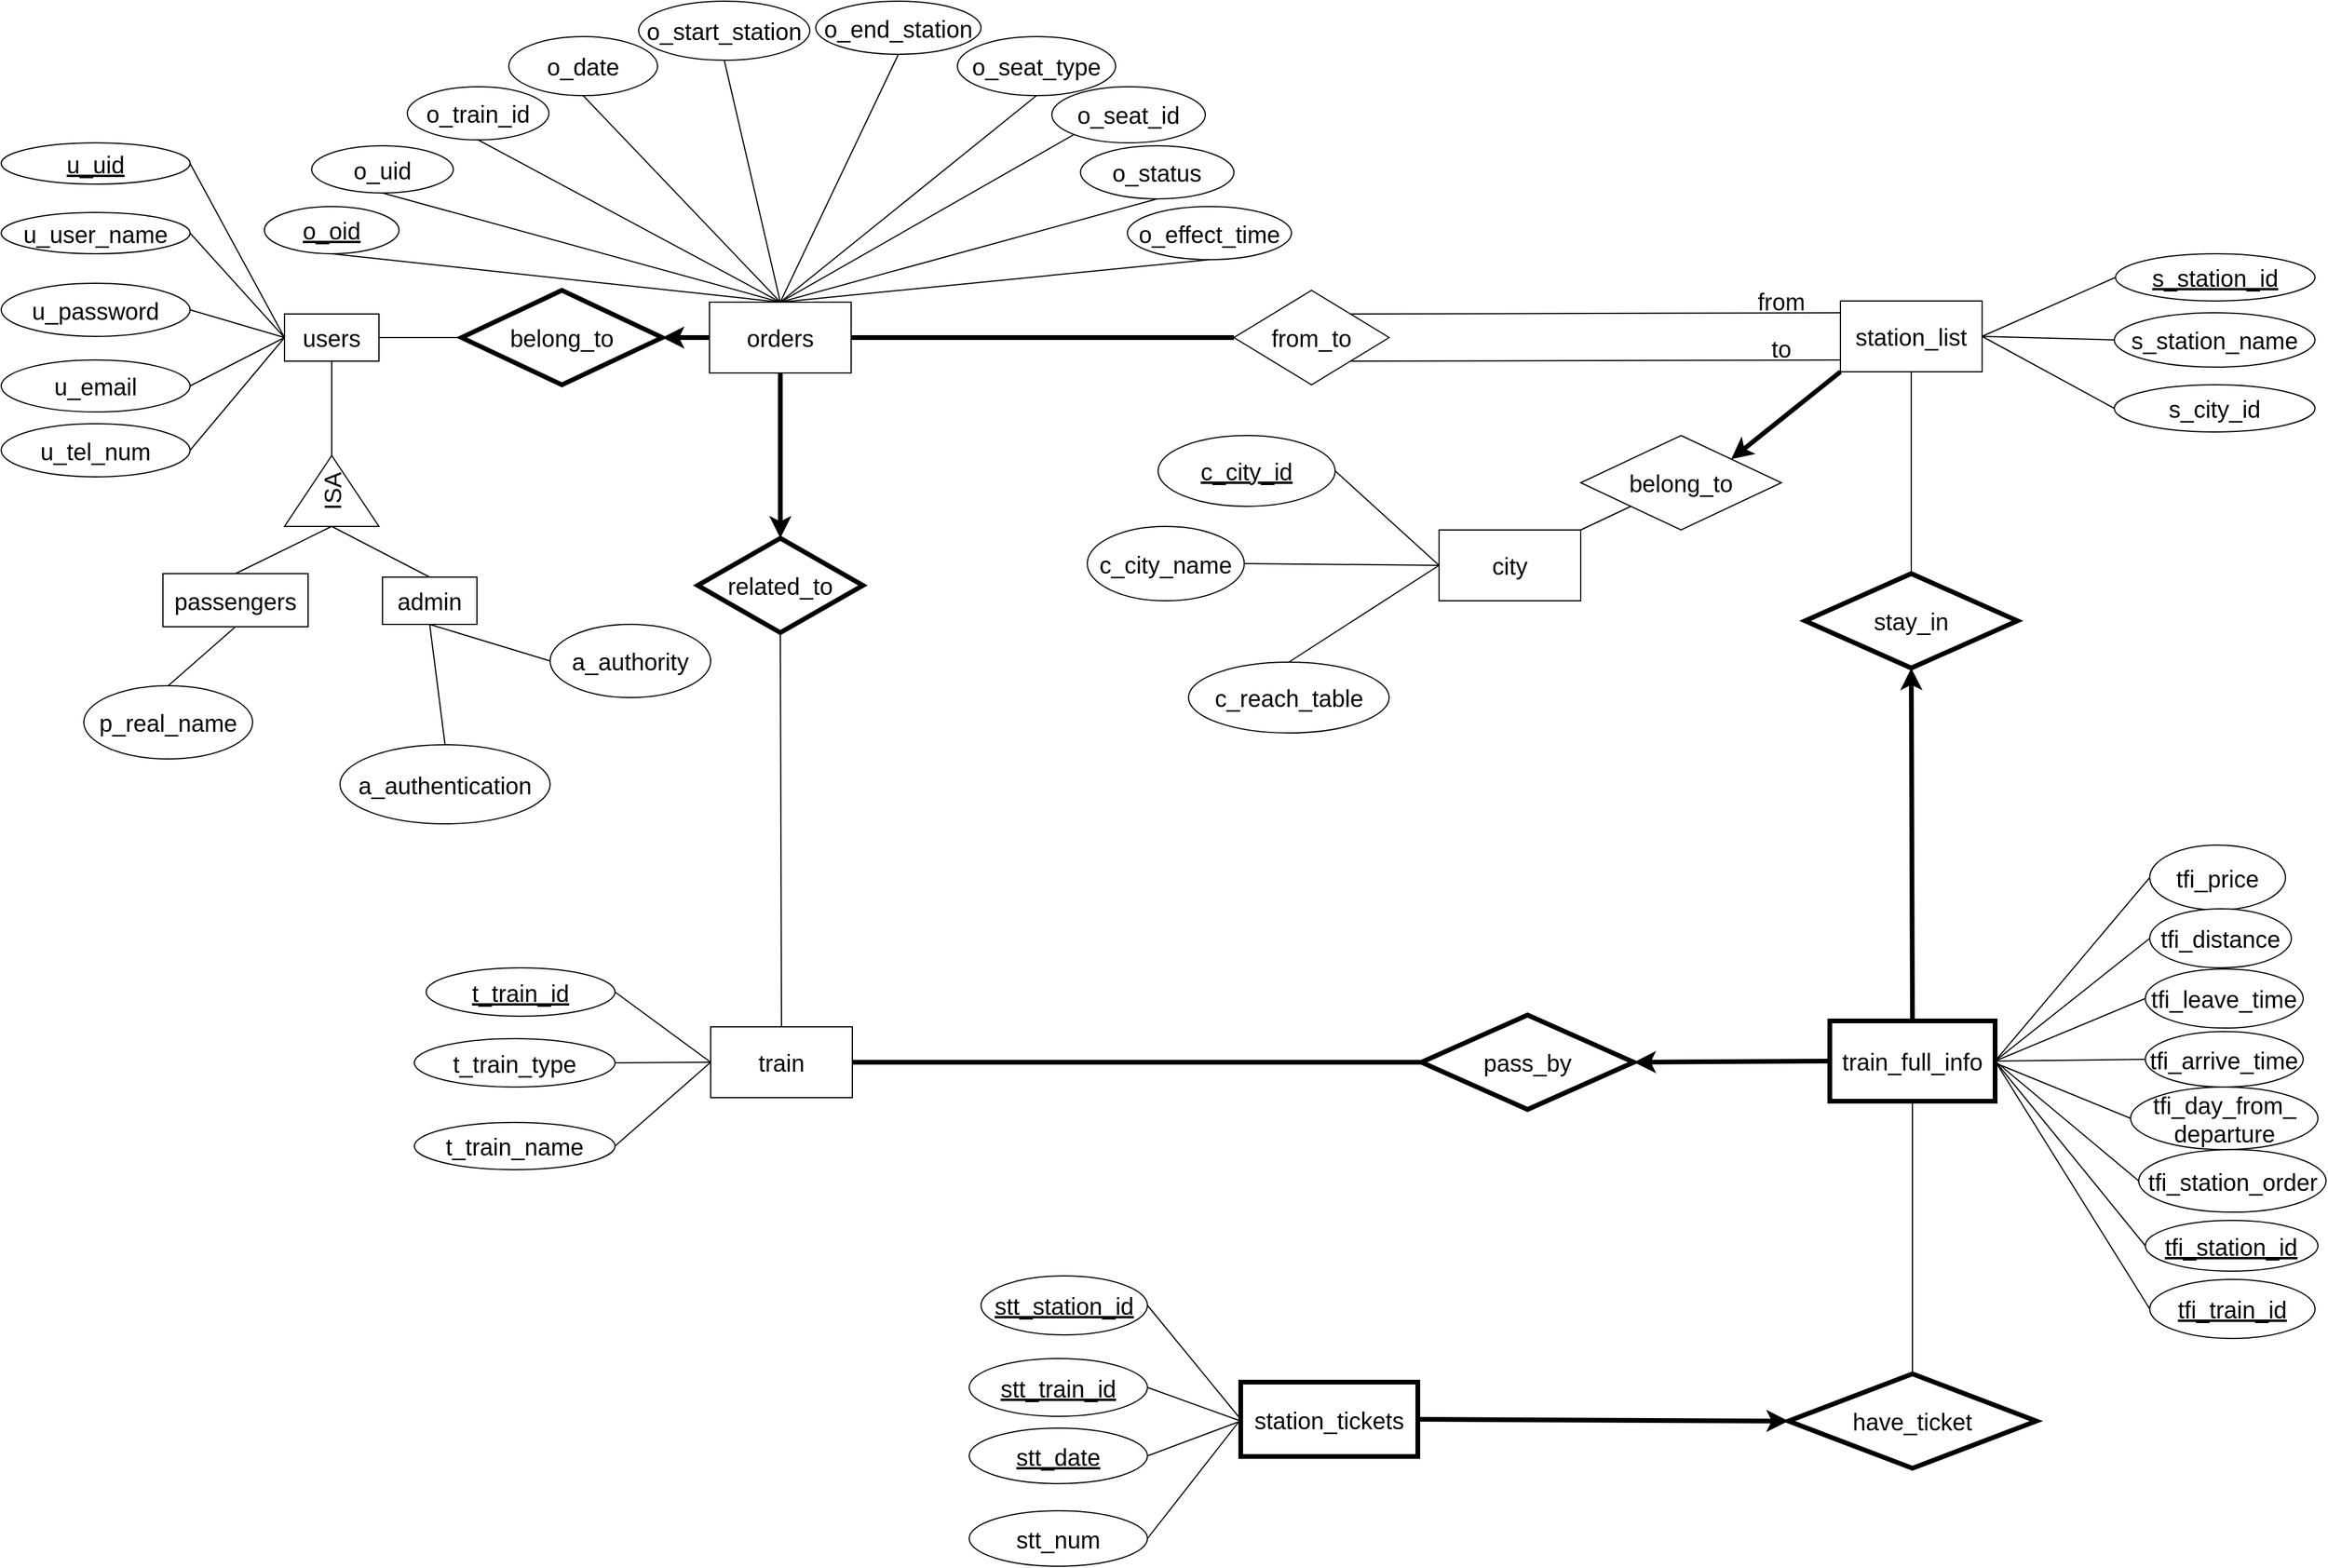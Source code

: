 <mxfile version="16.5.1" type="device"><diagram id="3WP9Cz6y5R1xA3ttCT01" name="Page-1"><mxGraphModel dx="1683" dy="2415" grid="1" gridSize="10" guides="1" tooltips="1" connect="1" arrows="1" fold="1" page="1" pageScale="1" pageWidth="827" pageHeight="1169" math="0" shadow="0"><root><mxCell id="0"/><mxCell id="1" parent="0"/><mxCell id="SKUcBl35eQiGUGFRGZjN-1" value="&lt;font style=&quot;font-size: 20px&quot;&gt;users&lt;/font&gt;" style="rounded=0;whiteSpace=wrap;html=1;" parent="1" vertex="1"><mxGeometry x="270" y="-385" width="80" height="40" as="geometry"/></mxCell><mxCell id="SKUcBl35eQiGUGFRGZjN-2" value="&lt;font style=&quot;font-size: 20px&quot;&gt;&lt;u&gt;u_uid&lt;/u&gt;&lt;/font&gt;" style="ellipse;whiteSpace=wrap;html=1;" parent="1" vertex="1"><mxGeometry x="30" y="-530" width="160" height="35" as="geometry"/></mxCell><mxCell id="SKUcBl35eQiGUGFRGZjN-3" value="&lt;font style=&quot;font-size: 20px&quot;&gt;u_user_name&lt;/font&gt;" style="ellipse;whiteSpace=wrap;html=1;" parent="1" vertex="1"><mxGeometry x="30" y="-471" width="160" height="35" as="geometry"/></mxCell><mxCell id="SKUcBl35eQiGUGFRGZjN-4" value="&lt;font style=&quot;font-size: 20px&quot;&gt;u_password&lt;/font&gt;" style="ellipse;whiteSpace=wrap;html=1;" parent="1" vertex="1"><mxGeometry x="30" y="-411" width="160" height="45" as="geometry"/></mxCell><mxCell id="SKUcBl35eQiGUGFRGZjN-6" value="&lt;font style=&quot;font-size: 20px&quot;&gt;u_tel_num&lt;/font&gt;" style="ellipse;whiteSpace=wrap;html=1;" parent="1" vertex="1"><mxGeometry x="30" y="-292" width="160" height="45" as="geometry"/></mxCell><mxCell id="SKUcBl35eQiGUGFRGZjN-8" value="&lt;font style=&quot;font-size: 20px&quot;&gt;u_email&lt;/font&gt;" style="ellipse;whiteSpace=wrap;html=1;" parent="1" vertex="1"><mxGeometry x="30" y="-346" width="160" height="44" as="geometry"/></mxCell><mxCell id="SKUcBl35eQiGUGFRGZjN-10" value="" style="endArrow=none;html=1;rounded=0;entryX=1;entryY=0.5;entryDx=0;entryDy=0;exitX=0;exitY=0.5;exitDx=0;exitDy=0;" parent="1" source="SKUcBl35eQiGUGFRGZjN-1" target="SKUcBl35eQiGUGFRGZjN-8" edge="1"><mxGeometry width="50" height="50" relative="1" as="geometry"><mxPoint x="250" y="-415" as="sourcePoint"/><mxPoint x="300" y="-465" as="targetPoint"/></mxGeometry></mxCell><mxCell id="SKUcBl35eQiGUGFRGZjN-11" value="" style="endArrow=none;html=1;rounded=0;entryX=1;entryY=0.5;entryDx=0;entryDy=0;" parent="1" target="SKUcBl35eQiGUGFRGZjN-2" edge="1"><mxGeometry width="50" height="50" relative="1" as="geometry"><mxPoint x="270" y="-365" as="sourcePoint"/><mxPoint x="460" y="-465" as="targetPoint"/></mxGeometry></mxCell><mxCell id="SKUcBl35eQiGUGFRGZjN-12" value="" style="endArrow=none;html=1;rounded=0;entryX=1;entryY=0.5;entryDx=0;entryDy=0;exitX=0;exitY=0.5;exitDx=0;exitDy=0;" parent="1" source="SKUcBl35eQiGUGFRGZjN-1" target="SKUcBl35eQiGUGFRGZjN-3" edge="1"><mxGeometry width="50" height="50" relative="1" as="geometry"><mxPoint x="410" y="-415" as="sourcePoint"/><mxPoint x="460" y="-465" as="targetPoint"/></mxGeometry></mxCell><mxCell id="SKUcBl35eQiGUGFRGZjN-13" value="" style="endArrow=none;html=1;rounded=0;entryX=1;entryY=0.5;entryDx=0;entryDy=0;exitX=0;exitY=0.5;exitDx=0;exitDy=0;" parent="1" source="SKUcBl35eQiGUGFRGZjN-1" target="SKUcBl35eQiGUGFRGZjN-4" edge="1"><mxGeometry width="50" height="50" relative="1" as="geometry"><mxPoint x="410" y="-415" as="sourcePoint"/><mxPoint x="460" y="-465" as="targetPoint"/></mxGeometry></mxCell><mxCell id="SKUcBl35eQiGUGFRGZjN-15" value="" style="endArrow=none;html=1;rounded=0;entryX=0;entryY=0.5;entryDx=0;entryDy=0;exitX=1;exitY=0.5;exitDx=0;exitDy=0;" parent="1" source="SKUcBl35eQiGUGFRGZjN-6" target="SKUcBl35eQiGUGFRGZjN-1" edge="1"><mxGeometry width="50" height="50" relative="1" as="geometry"><mxPoint x="410" y="-415" as="sourcePoint"/><mxPoint x="460" y="-465" as="targetPoint"/></mxGeometry></mxCell><mxCell id="SKUcBl35eQiGUGFRGZjN-17" value="&lt;font style=&quot;font-size: 20px&quot;&gt;belong_to&lt;/font&gt;" style="rhombus;whiteSpace=wrap;html=1;strokeWidth=4;" parent="1" vertex="1"><mxGeometry x="420" y="-405" width="170" height="80" as="geometry"/></mxCell><mxCell id="SKUcBl35eQiGUGFRGZjN-18" value="" style="endArrow=none;html=1;rounded=0;entryX=0;entryY=0.5;entryDx=0;entryDy=0;exitX=1;exitY=0.5;exitDx=0;exitDy=0;" parent="1" source="SKUcBl35eQiGUGFRGZjN-1" target="SKUcBl35eQiGUGFRGZjN-17" edge="1"><mxGeometry width="50" height="50" relative="1" as="geometry"><mxPoint x="410" y="-285" as="sourcePoint"/><mxPoint x="460" y="-335" as="targetPoint"/></mxGeometry></mxCell><mxCell id="SKUcBl35eQiGUGFRGZjN-19" value="&lt;font style=&quot;font-size: 20px&quot;&gt;orders&lt;/font&gt;" style="rounded=0;whiteSpace=wrap;html=1;" parent="1" vertex="1"><mxGeometry x="630" y="-395" width="120" height="60" as="geometry"/></mxCell><mxCell id="SKUcBl35eQiGUGFRGZjN-21" value="&lt;font style=&quot;font-size: 20px&quot;&gt;&lt;u&gt;o_oid&lt;/u&gt;&lt;/font&gt;" style="ellipse;whiteSpace=wrap;html=1;" parent="1" vertex="1"><mxGeometry x="253" y="-476" width="114" height="40" as="geometry"/></mxCell><mxCell id="SKUcBl35eQiGUGFRGZjN-22" value="&lt;font style=&quot;font-size: 20px&quot;&gt;o_uid&lt;/font&gt;" style="ellipse;whiteSpace=wrap;html=1;" parent="1" vertex="1"><mxGeometry x="293" y="-527.5" width="120" height="40" as="geometry"/></mxCell><mxCell id="SKUcBl35eQiGUGFRGZjN-23" value="&lt;font style=&quot;font-size: 20px&quot;&gt;o_train_id&lt;/font&gt;" style="ellipse;whiteSpace=wrap;html=1;" parent="1" vertex="1"><mxGeometry x="374" y="-577.5" width="120" height="45" as="geometry"/></mxCell><mxCell id="SKUcBl35eQiGUGFRGZjN-24" value="&lt;font style=&quot;font-size: 20px&quot;&gt;o_date&lt;/font&gt;" style="ellipse;whiteSpace=wrap;html=1;" parent="1" vertex="1"><mxGeometry x="460" y="-620" width="126" height="50" as="geometry"/></mxCell><mxCell id="SKUcBl35eQiGUGFRGZjN-25" value="&lt;font style=&quot;font-size: 20px&quot;&gt;o_start_station&lt;/font&gt;" style="ellipse;whiteSpace=wrap;html=1;" parent="1" vertex="1"><mxGeometry x="570" y="-650" width="145" height="50" as="geometry"/></mxCell><mxCell id="SKUcBl35eQiGUGFRGZjN-26" value="&lt;font style=&quot;font-size: 20px&quot;&gt;o_end_station&lt;/font&gt;" style="ellipse;whiteSpace=wrap;html=1;" parent="1" vertex="1"><mxGeometry x="720" y="-650" width="140" height="45" as="geometry"/></mxCell><mxCell id="SKUcBl35eQiGUGFRGZjN-28" value="&lt;font style=&quot;font-size: 20px&quot;&gt;o_status&lt;/font&gt;" style="ellipse;whiteSpace=wrap;html=1;" parent="1" vertex="1"><mxGeometry x="944.25" y="-527.5" width="130" height="45" as="geometry"/></mxCell><mxCell id="SKUcBl35eQiGUGFRGZjN-29" value="&lt;font style=&quot;font-size: 20px&quot;&gt;o_effect_time&lt;/font&gt;" style="ellipse;whiteSpace=wrap;html=1;" parent="1" vertex="1"><mxGeometry x="984" y="-476" width="139" height="45" as="geometry"/></mxCell><mxCell id="SKUcBl35eQiGUGFRGZjN-30" value="" style="endArrow=none;html=1;rounded=0;entryX=0.5;entryY=1;entryDx=0;entryDy=0;exitX=0.5;exitY=0;exitDx=0;exitDy=0;" parent="1" source="SKUcBl35eQiGUGFRGZjN-19" target="SKUcBl35eQiGUGFRGZjN-21" edge="1"><mxGeometry width="50" height="50" relative="1" as="geometry"><mxPoint x="740" y="-455" as="sourcePoint"/><mxPoint x="790" y="-505" as="targetPoint"/></mxGeometry></mxCell><mxCell id="SKUcBl35eQiGUGFRGZjN-31" value="" style="endArrow=none;html=1;rounded=0;entryX=0.5;entryY=1;entryDx=0;entryDy=0;exitX=0.5;exitY=0;exitDx=0;exitDy=0;" parent="1" source="SKUcBl35eQiGUGFRGZjN-19" target="SKUcBl35eQiGUGFRGZjN-22" edge="1"><mxGeometry width="50" height="50" relative="1" as="geometry"><mxPoint x="740" y="-455" as="sourcePoint"/><mxPoint x="790" y="-505" as="targetPoint"/></mxGeometry></mxCell><mxCell id="SKUcBl35eQiGUGFRGZjN-32" value="" style="endArrow=none;html=1;rounded=0;entryX=0.5;entryY=1;entryDx=0;entryDy=0;" parent="1" target="SKUcBl35eQiGUGFRGZjN-23" edge="1"><mxGeometry width="50" height="50" relative="1" as="geometry"><mxPoint x="690" y="-395" as="sourcePoint"/><mxPoint x="790" y="-505" as="targetPoint"/></mxGeometry></mxCell><mxCell id="SKUcBl35eQiGUGFRGZjN-33" value="" style="endArrow=none;html=1;rounded=0;entryX=0.5;entryY=1;entryDx=0;entryDy=0;exitX=0.5;exitY=0;exitDx=0;exitDy=0;" parent="1" source="SKUcBl35eQiGUGFRGZjN-19" target="SKUcBl35eQiGUGFRGZjN-24" edge="1"><mxGeometry width="50" height="50" relative="1" as="geometry"><mxPoint x="740" y="-455" as="sourcePoint"/><mxPoint x="790" y="-505" as="targetPoint"/></mxGeometry></mxCell><mxCell id="SKUcBl35eQiGUGFRGZjN-34" value="" style="endArrow=none;html=1;rounded=0;entryX=0.5;entryY=1;entryDx=0;entryDy=0;exitX=0.5;exitY=0;exitDx=0;exitDy=0;" parent="1" source="SKUcBl35eQiGUGFRGZjN-19" target="SKUcBl35eQiGUGFRGZjN-25" edge="1"><mxGeometry width="50" height="50" relative="1" as="geometry"><mxPoint x="740" y="-455" as="sourcePoint"/><mxPoint x="790" y="-505" as="targetPoint"/></mxGeometry></mxCell><mxCell id="SKUcBl35eQiGUGFRGZjN-35" value="" style="endArrow=none;html=1;rounded=0;entryX=0.5;entryY=1;entryDx=0;entryDy=0;" parent="1" target="SKUcBl35eQiGUGFRGZjN-26" edge="1"><mxGeometry width="50" height="50" relative="1" as="geometry"><mxPoint x="690" y="-395" as="sourcePoint"/><mxPoint x="790" y="-505" as="targetPoint"/></mxGeometry></mxCell><mxCell id="SKUcBl35eQiGUGFRGZjN-37" value="" style="endArrow=none;html=1;rounded=0;entryX=0.5;entryY=1;entryDx=0;entryDy=0;exitX=0.5;exitY=0;exitDx=0;exitDy=0;" parent="1" source="SKUcBl35eQiGUGFRGZjN-19" target="SKUcBl35eQiGUGFRGZjN-28" edge="1"><mxGeometry width="50" height="50" relative="1" as="geometry"><mxPoint x="740" y="-455" as="sourcePoint"/><mxPoint x="790" y="-505" as="targetPoint"/></mxGeometry></mxCell><mxCell id="SKUcBl35eQiGUGFRGZjN-38" value="" style="endArrow=none;html=1;rounded=0;entryX=0.5;entryY=1;entryDx=0;entryDy=0;exitX=0.5;exitY=0;exitDx=0;exitDy=0;" parent="1" source="SKUcBl35eQiGUGFRGZjN-19" target="SKUcBl35eQiGUGFRGZjN-29" edge="1"><mxGeometry width="50" height="50" relative="1" as="geometry"><mxPoint x="740" y="-455" as="sourcePoint"/><mxPoint x="790" y="-505" as="targetPoint"/></mxGeometry></mxCell><mxCell id="SKUcBl35eQiGUGFRGZjN-39" value="&lt;font style=&quot;font-size: 20px&quot;&gt;related_to&lt;/font&gt;" style="rhombus;whiteSpace=wrap;html=1;strokeWidth=4;" parent="1" vertex="1"><mxGeometry x="620" y="-195" width="140" height="80" as="geometry"/></mxCell><mxCell id="SKUcBl35eQiGUGFRGZjN-41" value="&lt;font style=&quot;font-size: 20px&quot;&gt;train&lt;/font&gt;" style="rounded=0;whiteSpace=wrap;html=1;" parent="1" vertex="1"><mxGeometry x="631" y="219" width="120" height="60" as="geometry"/></mxCell><mxCell id="SKUcBl35eQiGUGFRGZjN-42" value="&lt;font style=&quot;font-size: 20px&quot;&gt;&lt;u&gt;t_train_id&lt;/u&gt;&lt;/font&gt;" style="ellipse;whiteSpace=wrap;html=1;" parent="1" vertex="1"><mxGeometry x="390" y="169" width="160" height="41" as="geometry"/></mxCell><mxCell id="SKUcBl35eQiGUGFRGZjN-43" value="&lt;font style=&quot;font-size: 20px&quot;&gt;t_train_type&lt;/font&gt;" style="ellipse;whiteSpace=wrap;html=1;" parent="1" vertex="1"><mxGeometry x="380" y="229" width="170" height="41" as="geometry"/></mxCell><mxCell id="SKUcBl35eQiGUGFRGZjN-45" value="" style="endArrow=none;html=1;rounded=0;exitX=0;exitY=0.5;exitDx=0;exitDy=0;entryX=1;entryY=0.5;entryDx=0;entryDy=0;" parent="1" source="SKUcBl35eQiGUGFRGZjN-41" target="SKUcBl35eQiGUGFRGZjN-42" edge="1"><mxGeometry width="50" height="50" relative="1" as="geometry"><mxPoint x="741" y="239" as="sourcePoint"/><mxPoint x="551" y="217" as="targetPoint"/></mxGeometry></mxCell><mxCell id="SKUcBl35eQiGUGFRGZjN-46" value="" style="endArrow=none;html=1;rounded=0;entryX=1;entryY=0.5;entryDx=0;entryDy=0;exitX=0;exitY=0.5;exitDx=0;exitDy=0;" parent="1" source="SKUcBl35eQiGUGFRGZjN-41" target="SKUcBl35eQiGUGFRGZjN-43" edge="1"><mxGeometry width="50" height="50" relative="1" as="geometry"><mxPoint x="741" y="239" as="sourcePoint"/><mxPoint x="791" y="189" as="targetPoint"/></mxGeometry></mxCell><mxCell id="SKUcBl35eQiGUGFRGZjN-47" value="" style="endArrow=none;html=1;rounded=0;entryX=0.5;entryY=1;entryDx=0;entryDy=0;exitX=0.5;exitY=0;exitDx=0;exitDy=0;" parent="1" source="SKUcBl35eQiGUGFRGZjN-41" target="SKUcBl35eQiGUGFRGZjN-39" edge="1"><mxGeometry width="50" height="50" relative="1" as="geometry"><mxPoint x="740" y="-125" as="sourcePoint"/><mxPoint x="790" y="-175" as="targetPoint"/></mxGeometry></mxCell><mxCell id="SKUcBl35eQiGUGFRGZjN-48" value="&lt;font style=&quot;font-size: 20px&quot;&gt;pass_by&lt;/font&gt;" style="rhombus;whiteSpace=wrap;html=1;strokeWidth=4;" parent="1" vertex="1"><mxGeometry x="1233" y="209" width="180" height="80" as="geometry"/></mxCell><mxCell id="SKUcBl35eQiGUGFRGZjN-50" value="&lt;font style=&quot;font-size: 20px&quot;&gt;station_list&lt;/font&gt;" style="rounded=0;whiteSpace=wrap;html=1;" parent="1" vertex="1"><mxGeometry x="1588" y="-396" width="120" height="60" as="geometry"/></mxCell><mxCell id="SKUcBl35eQiGUGFRGZjN-51" value="&lt;font style=&quot;font-size: 20px&quot;&gt;&lt;u&gt;s_station_id&lt;/u&gt;&lt;/font&gt;" style="ellipse;whiteSpace=wrap;html=1;" parent="1" vertex="1"><mxGeometry x="1821" y="-436" width="169" height="40" as="geometry"/></mxCell><mxCell id="SKUcBl35eQiGUGFRGZjN-52" value="&lt;font style=&quot;font-size: 20px&quot;&gt;s_station_name&lt;/font&gt;" style="ellipse;whiteSpace=wrap;html=1;" parent="1" vertex="1"><mxGeometry x="1820" y="-386" width="170" height="46" as="geometry"/></mxCell><mxCell id="SKUcBl35eQiGUGFRGZjN-53" value="&lt;font style=&quot;font-size: 20px&quot;&gt;s_city_id&lt;/font&gt;" style="ellipse;whiteSpace=wrap;html=1;" parent="1" vertex="1"><mxGeometry x="1820" y="-325" width="170" height="40" as="geometry"/></mxCell><mxCell id="SKUcBl35eQiGUGFRGZjN-54" value="" style="endArrow=none;html=1;rounded=0;entryX=0;entryY=0.5;entryDx=0;entryDy=0;exitX=1;exitY=0.5;exitDx=0;exitDy=0;" parent="1" source="SKUcBl35eQiGUGFRGZjN-50" target="SKUcBl35eQiGUGFRGZjN-51" edge="1"><mxGeometry width="50" height="50" relative="1" as="geometry"><mxPoint x="2327" y="-116" as="sourcePoint"/><mxPoint x="2377" y="-166" as="targetPoint"/></mxGeometry></mxCell><mxCell id="SKUcBl35eQiGUGFRGZjN-55" value="" style="endArrow=none;html=1;rounded=0;entryX=0;entryY=0.5;entryDx=0;entryDy=0;exitX=1;exitY=0.5;exitDx=0;exitDy=0;" parent="1" source="SKUcBl35eQiGUGFRGZjN-50" target="SKUcBl35eQiGUGFRGZjN-52" edge="1"><mxGeometry width="50" height="50" relative="1" as="geometry"><mxPoint x="2327" y="-116" as="sourcePoint"/><mxPoint x="2377" y="-166" as="targetPoint"/></mxGeometry></mxCell><mxCell id="SKUcBl35eQiGUGFRGZjN-56" value="" style="endArrow=none;html=1;rounded=0;entryX=0;entryY=0.5;entryDx=0;entryDy=0;exitX=1;exitY=0.5;exitDx=0;exitDy=0;" parent="1" source="SKUcBl35eQiGUGFRGZjN-50" target="SKUcBl35eQiGUGFRGZjN-53" edge="1"><mxGeometry width="50" height="50" relative="1" as="geometry"><mxPoint x="2137" y="-76" as="sourcePoint"/><mxPoint x="2377" y="-166" as="targetPoint"/></mxGeometry></mxCell><mxCell id="SKUcBl35eQiGUGFRGZjN-57" value="" style="endArrow=none;html=1;rounded=0;entryX=1;entryY=0.5;entryDx=0;entryDy=0;exitX=0;exitY=0.5;exitDx=0;exitDy=0;strokeWidth=4;" parent="1" source="SKUcBl35eQiGUGFRGZjN-48" target="SKUcBl35eQiGUGFRGZjN-41" edge="1"><mxGeometry width="50" height="50" relative="1" as="geometry"><mxPoint x="919" y="249" as="sourcePoint"/><mxPoint x="1051" y="159" as="targetPoint"/></mxGeometry></mxCell><mxCell id="SKUcBl35eQiGUGFRGZjN-60" value="" style="endArrow=none;html=1;rounded=0;exitX=0.5;exitY=0;exitDx=0;exitDy=0;entryX=0.5;entryY=1;entryDx=0;entryDy=0;" parent="1" source="SKUcBl35eQiGUGFRGZjN-61" target="SKUcBl35eQiGUGFRGZjN-50" edge="1"><mxGeometry width="50" height="50" relative="1" as="geometry"><mxPoint x="1947" y="-116" as="sourcePoint"/><mxPoint x="1997" y="-206" as="targetPoint"/></mxGeometry></mxCell><mxCell id="SKUcBl35eQiGUGFRGZjN-61" value="&lt;font style=&quot;font-size: 20px&quot;&gt;stay_in&lt;/font&gt;" style="rhombus;whiteSpace=wrap;html=1;strokeWidth=4;" parent="1" vertex="1"><mxGeometry x="1558" y="-165" width="180" height="80" as="geometry"/></mxCell><mxCell id="SKUcBl35eQiGUGFRGZjN-62" value="&lt;font style=&quot;font-size: 20px&quot;&gt;train_full_info&lt;/font&gt;" style="rounded=0;whiteSpace=wrap;html=1;strokeWidth=4;" parent="1" vertex="1"><mxGeometry x="1579" y="214" width="140" height="68" as="geometry"/></mxCell><mxCell id="SKUcBl35eQiGUGFRGZjN-65" value="&lt;font style=&quot;font-size: 20px&quot;&gt;&lt;u&gt;tfi_train_id&lt;/u&gt;&lt;/font&gt;" style="ellipse;whiteSpace=wrap;html=1;" parent="1" vertex="1"><mxGeometry x="1850" y="433" width="140" height="50" as="geometry"/></mxCell><mxCell id="SKUcBl35eQiGUGFRGZjN-66" value="&lt;font style=&quot;font-size: 20px&quot;&gt;&lt;u&gt;tfi_station_id&lt;/u&gt;&lt;/font&gt;" style="ellipse;whiteSpace=wrap;html=1;" parent="1" vertex="1"><mxGeometry x="1846.25" y="383" width="146.25" height="43" as="geometry"/></mxCell><mxCell id="SKUcBl35eQiGUGFRGZjN-67" value="&lt;span style=&quot;font-size: 20px&quot;&gt;tfi_station_order&lt;/span&gt;" style="ellipse;whiteSpace=wrap;html=1;" parent="1" vertex="1"><mxGeometry x="1840.63" y="323" width="158.75" height="53" as="geometry"/></mxCell><mxCell id="SKUcBl35eQiGUGFRGZjN-68" value="&lt;font style=&quot;font-size: 20px&quot;&gt;tfi_arrive_time&lt;/font&gt;" style="ellipse;whiteSpace=wrap;html=1;" parent="1" vertex="1"><mxGeometry x="1846.25" y="223" width="133.75" height="47" as="geometry"/></mxCell><mxCell id="SKUcBl35eQiGUGFRGZjN-69" value="&lt;font style=&quot;font-size: 20px&quot;&gt;tfi_leave_time&lt;/font&gt;" style="ellipse;whiteSpace=wrap;html=1;" parent="1" vertex="1"><mxGeometry x="1846.25" y="170" width="133.75" height="50" as="geometry"/></mxCell><mxCell id="SKUcBl35eQiGUGFRGZjN-72" value="&lt;font style=&quot;font-size: 20px&quot;&gt;tfi_price&lt;/font&gt;" style="ellipse;whiteSpace=wrap;html=1;" parent="1" vertex="1"><mxGeometry x="1850" y="65" width="115" height="55" as="geometry"/></mxCell><mxCell id="SKUcBl35eQiGUGFRGZjN-77" value="" style="endArrow=none;html=1;rounded=0;entryX=1;entryY=0.5;entryDx=0;entryDy=0;exitX=0;exitY=0.5;exitDx=0;exitDy=0;" parent="1" source="SKUcBl35eQiGUGFRGZjN-66" target="SKUcBl35eQiGUGFRGZjN-62" edge="1"><mxGeometry width="50" height="50" relative="1" as="geometry"><mxPoint x="1959" y="350" as="sourcePoint"/><mxPoint x="1758" y="248" as="targetPoint"/></mxGeometry></mxCell><mxCell id="SKUcBl35eQiGUGFRGZjN-78" value="" style="endArrow=none;html=1;rounded=0;exitX=0;exitY=0.5;exitDx=0;exitDy=0;entryX=1;entryY=0.5;entryDx=0;entryDy=0;" parent="1" source="SKUcBl35eQiGUGFRGZjN-67" target="SKUcBl35eQiGUGFRGZjN-62" edge="1"><mxGeometry width="50" height="50" relative="1" as="geometry"><mxPoint x="1344" y="319" as="sourcePoint"/><mxPoint x="1749" y="248" as="targetPoint"/></mxGeometry></mxCell><mxCell id="SKUcBl35eQiGUGFRGZjN-79" value="" style="endArrow=none;html=1;rounded=0;exitX=0;exitY=0.5;exitDx=0;exitDy=0;entryX=1;entryY=0.5;entryDx=0;entryDy=0;" parent="1" source="SKUcBl35eQiGUGFRGZjN-68" target="SKUcBl35eQiGUGFRGZjN-62" edge="1"><mxGeometry width="50" height="50" relative="1" as="geometry"><mxPoint x="1568" y="318" as="sourcePoint"/><mxPoint x="1749" y="248" as="targetPoint"/></mxGeometry></mxCell><mxCell id="SKUcBl35eQiGUGFRGZjN-80" value="" style="endArrow=none;html=1;rounded=0;exitX=0;exitY=0.5;exitDx=0;exitDy=0;entryX=1;entryY=0.5;entryDx=0;entryDy=0;" parent="1" source="SKUcBl35eQiGUGFRGZjN-69" target="SKUcBl35eQiGUGFRGZjN-62" edge="1"><mxGeometry width="50" height="50" relative="1" as="geometry"><mxPoint x="1708" y="318" as="sourcePoint"/><mxPoint x="1749" y="248" as="targetPoint"/></mxGeometry></mxCell><mxCell id="SKUcBl35eQiGUGFRGZjN-81" value="" style="endArrow=none;html=1;rounded=0;exitX=0;exitY=0.5;exitDx=0;exitDy=0;entryX=1;entryY=0.5;entryDx=0;entryDy=0;" parent="1" source="3-4z5lfq1xao1zdxRYfD-5" target="SKUcBl35eQiGUGFRGZjN-62" edge="1"><mxGeometry width="50" height="50" relative="1" as="geometry"><mxPoint x="1708" y="318" as="sourcePoint"/><mxPoint x="1749" y="248" as="targetPoint"/></mxGeometry></mxCell><mxCell id="SKUcBl35eQiGUGFRGZjN-84" value="" style="endArrow=none;html=1;rounded=0;exitX=0;exitY=0.5;exitDx=0;exitDy=0;entryX=1;entryY=0.5;entryDx=0;entryDy=0;" parent="1" source="SKUcBl35eQiGUGFRGZjN-72" target="SKUcBl35eQiGUGFRGZjN-62" edge="1"><mxGeometry width="50" height="50" relative="1" as="geometry"><mxPoint x="1445" y="319" as="sourcePoint"/><mxPoint x="1720" y="248" as="targetPoint"/></mxGeometry></mxCell><mxCell id="SKUcBl35eQiGUGFRGZjN-90" value="&lt;font style=&quot;font-size: 20px&quot;&gt;from_to&lt;/font&gt;" style="rhombus;whiteSpace=wrap;html=1;" parent="1" vertex="1"><mxGeometry x="1074.25" y="-405" width="131.5" height="80" as="geometry"/></mxCell><mxCell id="SKUcBl35eQiGUGFRGZjN-91" value="" style="endArrow=none;html=1;rounded=0;entryX=1;entryY=0;entryDx=0;entryDy=0;" parent="1" target="SKUcBl35eQiGUGFRGZjN-90" edge="1"><mxGeometry width="50" height="50" relative="1" as="geometry"><mxPoint x="1588" y="-386" as="sourcePoint"/><mxPoint x="1485.125" y="-386" as="targetPoint"/></mxGeometry></mxCell><mxCell id="SKUcBl35eQiGUGFRGZjN-93" value="" style="endArrow=none;html=1;rounded=0;entryX=1;entryY=1;entryDx=0;entryDy=0;" parent="1" target="SKUcBl35eQiGUGFRGZjN-90" edge="1"><mxGeometry width="50" height="50" relative="1" as="geometry"><mxPoint x="1588" y="-346" as="sourcePoint"/><mxPoint x="1475.125" y="-346" as="targetPoint"/></mxGeometry></mxCell><mxCell id="SKUcBl35eQiGUGFRGZjN-96" value="&lt;font style=&quot;font-size: 20px&quot;&gt;from&lt;/font&gt;" style="text;html=1;strokeColor=none;fillColor=none;align=center;verticalAlign=middle;whiteSpace=wrap;rounded=0;" parent="1" vertex="1"><mxGeometry x="1508" y="-406" width="60" height="20" as="geometry"/></mxCell><mxCell id="SKUcBl35eQiGUGFRGZjN-97" value="&lt;font style=&quot;font-size: 20px&quot;&gt;to&lt;/font&gt;" style="text;html=1;strokeColor=none;fillColor=none;align=center;verticalAlign=middle;whiteSpace=wrap;rounded=0;" parent="1" vertex="1"><mxGeometry x="1508" y="-366" width="60" height="20" as="geometry"/></mxCell><mxCell id="SKUcBl35eQiGUGFRGZjN-98" value="&lt;font style=&quot;font-size: 20px&quot;&gt;have_ticket&lt;/font&gt;" style="rhombus;whiteSpace=wrap;html=1;strokeWidth=4;" parent="1" vertex="1"><mxGeometry x="1544" y="513" width="210" height="80" as="geometry"/></mxCell><mxCell id="SKUcBl35eQiGUGFRGZjN-99" value="" style="endArrow=none;html=1;rounded=0;entryX=0.5;entryY=1;entryDx=0;entryDy=0;" parent="1" source="SKUcBl35eQiGUGFRGZjN-98" target="SKUcBl35eQiGUGFRGZjN-62" edge="1"><mxGeometry width="50" height="50" relative="1" as="geometry"><mxPoint x="1920" y="710" as="sourcePoint"/><mxPoint x="1660" y="280" as="targetPoint"/></mxGeometry></mxCell><mxCell id="SKUcBl35eQiGUGFRGZjN-100" value="&lt;font style=&quot;font-size: 20px&quot;&gt;station_tickets&lt;/font&gt;" style="rounded=0;whiteSpace=wrap;html=1;strokeWidth=4;" parent="1" vertex="1"><mxGeometry x="1080" y="520" width="150" height="63" as="geometry"/></mxCell><mxCell id="SKUcBl35eQiGUGFRGZjN-102" value="&lt;font style=&quot;font-size: 20px&quot;&gt;&lt;u&gt;stt_station_id&lt;/u&gt;&lt;/font&gt;" style="ellipse;whiteSpace=wrap;html=1;" parent="1" vertex="1"><mxGeometry x="860" y="430" width="141" height="50" as="geometry"/></mxCell><mxCell id="SKUcBl35eQiGUGFRGZjN-103" value="&lt;font style=&quot;font-size: 20px&quot;&gt;&lt;u&gt;stt_train_id&lt;/u&gt;&lt;/font&gt;" style="ellipse;whiteSpace=wrap;html=1;" parent="1" vertex="1"><mxGeometry x="850" y="500" width="151" height="49" as="geometry"/></mxCell><mxCell id="SKUcBl35eQiGUGFRGZjN-104" value="&lt;font style=&quot;font-size: 20px&quot;&gt;&lt;u&gt;stt_date&lt;/u&gt;&lt;/font&gt;" style="ellipse;whiteSpace=wrap;html=1;" parent="1" vertex="1"><mxGeometry x="850" y="559" width="151" height="47" as="geometry"/></mxCell><mxCell id="SKUcBl35eQiGUGFRGZjN-105" value="&lt;font style=&quot;font-size: 20px&quot;&gt;stt_num&lt;/font&gt;" style="ellipse;whiteSpace=wrap;html=1;" parent="1" vertex="1"><mxGeometry x="850" y="629" width="151" height="47" as="geometry"/></mxCell><mxCell id="SKUcBl35eQiGUGFRGZjN-115" value="" style="endArrow=none;html=1;rounded=0;exitX=0;exitY=0.5;exitDx=0;exitDy=0;entryX=1;entryY=0.5;entryDx=0;entryDy=0;" parent="1" source="SKUcBl35eQiGUGFRGZjN-100" target="SKUcBl35eQiGUGFRGZjN-102" edge="1"><mxGeometry width="50" height="50" relative="1" as="geometry"><mxPoint x="1400" y="408" as="sourcePoint"/><mxPoint x="1354" y="54" as="targetPoint"/></mxGeometry></mxCell><mxCell id="SKUcBl35eQiGUGFRGZjN-116" value="" style="endArrow=none;html=1;rounded=0;entryX=1;entryY=0.5;entryDx=0;entryDy=0;" parent="1" target="SKUcBl35eQiGUGFRGZjN-103" edge="1"><mxGeometry width="50" height="50" relative="1" as="geometry"><mxPoint x="1080" y="553" as="sourcePoint"/><mxPoint x="1450" y="358" as="targetPoint"/></mxGeometry></mxCell><mxCell id="SKUcBl35eQiGUGFRGZjN-117" value="" style="endArrow=none;html=1;rounded=0;entryX=1;entryY=0.5;entryDx=0;entryDy=0;" parent="1" target="SKUcBl35eQiGUGFRGZjN-104" edge="1"><mxGeometry width="50" height="50" relative="1" as="geometry"><mxPoint x="1080" y="553" as="sourcePoint"/><mxPoint x="1450" y="358" as="targetPoint"/></mxGeometry></mxCell><mxCell id="SKUcBl35eQiGUGFRGZjN-118" value="" style="endArrow=none;html=1;rounded=0;exitX=0;exitY=0.5;exitDx=0;exitDy=0;entryX=1;entryY=0.5;entryDx=0;entryDy=0;" parent="1" source="SKUcBl35eQiGUGFRGZjN-100" target="SKUcBl35eQiGUGFRGZjN-105" edge="1"><mxGeometry width="50" height="50" relative="1" as="geometry"><mxPoint x="1400" y="408" as="sourcePoint"/><mxPoint x="1450" y="358" as="targetPoint"/></mxGeometry></mxCell><mxCell id="SKUcBl35eQiGUGFRGZjN-125" value="&lt;font style=&quot;font-size: 20px&quot;&gt;belong_to&lt;/font&gt;" style="rhombus;whiteSpace=wrap;html=1;" parent="1" vertex="1"><mxGeometry x="1368" y="-282" width="170" height="80" as="geometry"/></mxCell><mxCell id="SKUcBl35eQiGUGFRGZjN-127" value="&lt;font style=&quot;font-size: 20px&quot;&gt;city&lt;/font&gt;" style="rounded=0;whiteSpace=wrap;html=1;" parent="1" vertex="1"><mxGeometry x="1248" y="-202" width="120" height="60" as="geometry"/></mxCell><mxCell id="SKUcBl35eQiGUGFRGZjN-128" value="" style="endArrow=none;html=1;rounded=0;entryX=0;entryY=1;entryDx=0;entryDy=0;exitX=1;exitY=0;exitDx=0;exitDy=0;strokeWidth=1;" parent="1" source="SKUcBl35eQiGUGFRGZjN-127" target="SKUcBl35eQiGUGFRGZjN-125" edge="1"><mxGeometry width="50" height="50" relative="1" as="geometry"><mxPoint x="1154" y="-315" as="sourcePoint"/><mxPoint x="1204" y="-365" as="targetPoint"/></mxGeometry></mxCell><mxCell id="SKUcBl35eQiGUGFRGZjN-129" value="&lt;font style=&quot;font-size: 20px&quot;&gt;&lt;u&gt;c_city_id&lt;/u&gt;&lt;/font&gt;" style="ellipse;whiteSpace=wrap;html=1;" parent="1" vertex="1"><mxGeometry x="1010" y="-282" width="150" height="60" as="geometry"/></mxCell><mxCell id="SKUcBl35eQiGUGFRGZjN-133" value="" style="endArrow=none;html=1;rounded=0;entryX=0;entryY=0.5;entryDx=0;entryDy=0;exitX=1;exitY=0.5;exitDx=0;exitDy=0;" parent="1" source="SKUcBl35eQiGUGFRGZjN-129" target="SKUcBl35eQiGUGFRGZjN-127" edge="1"><mxGeometry width="50" height="50" relative="1" as="geometry"><mxPoint x="980" y="-160" as="sourcePoint"/><mxPoint x="1643" y="-625" as="targetPoint"/></mxGeometry></mxCell><mxCell id="SKUcBl35eQiGUGFRGZjN-135" value="&lt;font style=&quot;font-size: 20px&quot;&gt;c_city_name&lt;/font&gt;" style="ellipse;whiteSpace=wrap;html=1;" parent="1" vertex="1"><mxGeometry x="950" y="-205" width="133" height="63" as="geometry"/></mxCell><mxCell id="SKUcBl35eQiGUGFRGZjN-136" value="" style="endArrow=none;html=1;rounded=0;entryX=1;entryY=0.5;entryDx=0;entryDy=0;exitX=0;exitY=0.5;exitDx=0;exitDy=0;" parent="1" source="SKUcBl35eQiGUGFRGZjN-127" target="SKUcBl35eQiGUGFRGZjN-135" edge="1"><mxGeometry width="50" height="50" relative="1" as="geometry"><mxPoint x="1533" y="-535" as="sourcePoint"/><mxPoint x="1583" y="-585" as="targetPoint"/></mxGeometry></mxCell><mxCell id="e4u-AcJ_8M2AJXt49gEP-1" value="&lt;font style=&quot;font-size: 20px&quot;&gt;o_seat_type&lt;/font&gt;" style="ellipse;whiteSpace=wrap;html=1;" parent="1" vertex="1"><mxGeometry x="840" y="-620" width="134" height="50" as="geometry"/></mxCell><mxCell id="e4u-AcJ_8M2AJXt49gEP-2" value="" style="endArrow=none;html=1;rounded=0;entryX=0.5;entryY=1;entryDx=0;entryDy=0;exitX=0.5;exitY=0;exitDx=0;exitDy=0;" parent="1" source="SKUcBl35eQiGUGFRGZjN-19" target="e4u-AcJ_8M2AJXt49gEP-1" edge="1"><mxGeometry width="50" height="50" relative="1" as="geometry"><mxPoint x="760" y="-335" as="sourcePoint"/><mxPoint x="810" y="-385" as="targetPoint"/></mxGeometry></mxCell><mxCell id="3-4z5lfq1xao1zdxRYfD-2" value="&lt;font style=&quot;font-size: 20px&quot;&gt;t_train_name&lt;/font&gt;" style="ellipse;whiteSpace=wrap;html=1;" parent="1" vertex="1"><mxGeometry x="380" y="300" width="170" height="40" as="geometry"/></mxCell><mxCell id="3-4z5lfq1xao1zdxRYfD-3" style="edgeStyle=orthogonalEdgeStyle;rounded=0;orthogonalLoop=1;jettySize=auto;html=1;exitX=0.5;exitY=1;exitDx=0;exitDy=0;" parent="1" source="3-4z5lfq1xao1zdxRYfD-2" target="3-4z5lfq1xao1zdxRYfD-2" edge="1"><mxGeometry relative="1" as="geometry"/></mxCell><mxCell id="3-4z5lfq1xao1zdxRYfD-4" value="" style="endArrow=none;html=1;rounded=0;entryX=0;entryY=0.5;entryDx=0;entryDy=0;exitX=1;exitY=0.5;exitDx=0;exitDy=0;" parent="1" source="3-4z5lfq1xao1zdxRYfD-2" target="SKUcBl35eQiGUGFRGZjN-41" edge="1"><mxGeometry width="50" height="50" relative="1" as="geometry"><mxPoint x="550" y="328" as="sourcePoint"/><mxPoint x="631" y="254" as="targetPoint"/></mxGeometry></mxCell><mxCell id="3-4z5lfq1xao1zdxRYfD-5" value="&lt;font style=&quot;font-size: 20px&quot;&gt;tfi_distance&lt;/font&gt;" style="ellipse;whiteSpace=wrap;html=1;" parent="1" vertex="1"><mxGeometry x="1850" y="119" width="120" height="50" as="geometry"/></mxCell><mxCell id="3-4z5lfq1xao1zdxRYfD-8" value="&lt;font style=&quot;font-size: 20px&quot;&gt;o_seat_id&lt;/font&gt;" style="ellipse;whiteSpace=wrap;html=1;" parent="1" vertex="1"><mxGeometry x="920" y="-577.5" width="130" height="47.5" as="geometry"/></mxCell><mxCell id="ioxnMcoSu5cME3pQov7x-1" value="&lt;font style=&quot;font-size: 20px&quot;&gt;c_reach_table&lt;/font&gt;" style="ellipse;whiteSpace=wrap;html=1;" parent="1" vertex="1"><mxGeometry x="1035.75" y="-90" width="170" height="60" as="geometry"/></mxCell><mxCell id="ioxnMcoSu5cME3pQov7x-4" value="" style="endArrow=none;html=1;rounded=0;entryX=0;entryY=0.5;entryDx=0;entryDy=0;exitX=0.5;exitY=0;exitDx=0;exitDy=0;" parent="1" source="ioxnMcoSu5cME3pQov7x-1" target="SKUcBl35eQiGUGFRGZjN-127" edge="1"><mxGeometry width="50" height="50" relative="1" as="geometry"><mxPoint x="1154" y="-257" as="sourcePoint"/><mxPoint x="1277" y="-250" as="targetPoint"/></mxGeometry></mxCell><mxCell id="lwfHeC2Lm7U96g9tDkl9-31" value="&lt;font style=&quot;font-size: 20px&quot;&gt;ISA&lt;/font&gt;" style="triangle;whiteSpace=wrap;html=1;rotation=-90;" parent="1" vertex="1"><mxGeometry x="280" y="-275" width="60" height="80" as="geometry"/></mxCell><mxCell id="lwfHeC2Lm7U96g9tDkl9-32" value="" style="endArrow=none;html=1;rounded=0;exitX=1;exitY=0.5;exitDx=0;exitDy=0;entryX=0.5;entryY=1;entryDx=0;entryDy=0;" parent="1" source="lwfHeC2Lm7U96g9tDkl9-31" target="SKUcBl35eQiGUGFRGZjN-1" edge="1"><mxGeometry width="50" height="50" relative="1" as="geometry"><mxPoint x="510" y="-135" as="sourcePoint"/><mxPoint x="560" y="-185" as="targetPoint"/></mxGeometry></mxCell><mxCell id="lwfHeC2Lm7U96g9tDkl9-34" value="&lt;font style=&quot;font-size: 20px&quot;&gt;passengers&lt;/font&gt;" style="rounded=0;whiteSpace=wrap;html=1;" parent="1" vertex="1"><mxGeometry x="167" y="-165" width="123" height="45" as="geometry"/></mxCell><mxCell id="lwfHeC2Lm7U96g9tDkl9-35" value="&lt;font style=&quot;font-size: 20px&quot;&gt;admin&lt;/font&gt;" style="rounded=0;whiteSpace=wrap;html=1;" parent="1" vertex="1"><mxGeometry x="353" y="-162" width="80" height="40" as="geometry"/></mxCell><mxCell id="lwfHeC2Lm7U96g9tDkl9-36" value="&lt;font style=&quot;font-size: 20px&quot;&gt;p_real_name&lt;/font&gt;" style="ellipse;whiteSpace=wrap;html=1;" parent="1" vertex="1"><mxGeometry x="100" y="-70" width="143" height="62" as="geometry"/></mxCell><mxCell id="lwfHeC2Lm7U96g9tDkl9-37" value="&lt;font style=&quot;font-size: 20px&quot;&gt;a_authentication&lt;/font&gt;" style="ellipse;whiteSpace=wrap;html=1;" parent="1" vertex="1"><mxGeometry x="317" y="-20" width="178" height="67" as="geometry"/></mxCell><mxCell id="lwfHeC2Lm7U96g9tDkl9-38" value="&lt;font style=&quot;font-size: 20px&quot;&gt;a_authority&lt;/font&gt;" style="ellipse;whiteSpace=wrap;html=1;" parent="1" vertex="1"><mxGeometry x="495" y="-122" width="136" height="62" as="geometry"/></mxCell><mxCell id="lwfHeC2Lm7U96g9tDkl9-39" value="" style="endArrow=none;html=1;rounded=0;exitX=0.5;exitY=0;exitDx=0;exitDy=0;entryX=0;entryY=0.5;entryDx=0;entryDy=0;" parent="1" source="lwfHeC2Lm7U96g9tDkl9-34" target="lwfHeC2Lm7U96g9tDkl9-31" edge="1"><mxGeometry width="50" height="50" relative="1" as="geometry"><mxPoint x="510" y="-135" as="sourcePoint"/><mxPoint x="560" y="-185" as="targetPoint"/></mxGeometry></mxCell><mxCell id="lwfHeC2Lm7U96g9tDkl9-40" value="" style="endArrow=none;html=1;rounded=0;exitX=0.5;exitY=0;exitDx=0;exitDy=0;entryX=0;entryY=0.5;entryDx=0;entryDy=0;" parent="1" source="lwfHeC2Lm7U96g9tDkl9-35" target="lwfHeC2Lm7U96g9tDkl9-31" edge="1"><mxGeometry width="50" height="50" relative="1" as="geometry"><mxPoint x="510" y="-135" as="sourcePoint"/><mxPoint x="560" y="-185" as="targetPoint"/></mxGeometry></mxCell><mxCell id="lwfHeC2Lm7U96g9tDkl9-41" value="" style="endArrow=none;html=1;rounded=0;exitX=0.5;exitY=0;exitDx=0;exitDy=0;entryX=0.5;entryY=1;entryDx=0;entryDy=0;" parent="1" source="lwfHeC2Lm7U96g9tDkl9-36" target="lwfHeC2Lm7U96g9tDkl9-34" edge="1"><mxGeometry width="50" height="50" relative="1" as="geometry"><mxPoint x="510" y="-135" as="sourcePoint"/><mxPoint x="560" y="-185" as="targetPoint"/></mxGeometry></mxCell><mxCell id="lwfHeC2Lm7U96g9tDkl9-42" value="" style="endArrow=none;html=1;rounded=0;exitX=0.5;exitY=0;exitDx=0;exitDy=0;entryX=0.5;entryY=1;entryDx=0;entryDy=0;" parent="1" source="lwfHeC2Lm7U96g9tDkl9-37" target="lwfHeC2Lm7U96g9tDkl9-35" edge="1"><mxGeometry width="50" height="50" relative="1" as="geometry"><mxPoint x="510" y="-135" as="sourcePoint"/><mxPoint x="560" y="-185" as="targetPoint"/></mxGeometry></mxCell><mxCell id="lwfHeC2Lm7U96g9tDkl9-43" value="" style="endArrow=none;html=1;rounded=0;exitX=0;exitY=0.5;exitDx=0;exitDy=0;entryX=0.5;entryY=1;entryDx=0;entryDy=0;" parent="1" source="lwfHeC2Lm7U96g9tDkl9-38" target="lwfHeC2Lm7U96g9tDkl9-35" edge="1"><mxGeometry width="50" height="50" relative="1" as="geometry"><mxPoint x="510" y="-135" as="sourcePoint"/><mxPoint x="560" y="-185" as="targetPoint"/></mxGeometry></mxCell><mxCell id="lwfHeC2Lm7U96g9tDkl9-48" value="" style="endArrow=none;html=1;rounded=0;entryX=0;entryY=0.5;entryDx=0;entryDy=0;exitX=1;exitY=0.5;exitDx=0;exitDy=0;" parent="1" source="SKUcBl35eQiGUGFRGZjN-62" target="SKUcBl35eQiGUGFRGZjN-65" edge="1"><mxGeometry width="50" height="50" relative="1" as="geometry"><mxPoint x="1749" y="250" as="sourcePoint"/><mxPoint x="1749" y="390" as="targetPoint"/></mxGeometry></mxCell><mxCell id="7-k85OGwc1AEQoog0CEN-2" value="" style="endArrow=classic;html=1;rounded=0;entryX=1;entryY=0.5;entryDx=0;entryDy=0;exitX=0;exitY=0.5;exitDx=0;exitDy=0;strokeWidth=4;" parent="1" source="SKUcBl35eQiGUGFRGZjN-19" target="SKUcBl35eQiGUGFRGZjN-17" edge="1"><mxGeometry width="50" height="50" relative="1" as="geometry"><mxPoint x="550" y="-380" as="sourcePoint"/><mxPoint x="600" y="-430" as="targetPoint"/></mxGeometry></mxCell><mxCell id="7-k85OGwc1AEQoog0CEN-5" value="" style="endArrow=classic;html=1;rounded=0;strokeWidth=4;entryX=0.5;entryY=0;entryDx=0;entryDy=0;exitX=0.5;exitY=1;exitDx=0;exitDy=0;" parent="1" source="SKUcBl35eQiGUGFRGZjN-19" target="SKUcBl35eQiGUGFRGZjN-39" edge="1"><mxGeometry width="50" height="50" relative="1" as="geometry"><mxPoint x="870" y="-240" as="sourcePoint"/><mxPoint x="920" y="-290" as="targetPoint"/></mxGeometry></mxCell><mxCell id="7-k85OGwc1AEQoog0CEN-6" value="" style="endArrow=classic;html=1;rounded=0;strokeWidth=4;entryX=1;entryY=0;entryDx=0;entryDy=0;exitX=0;exitY=1;exitDx=0;exitDy=0;" parent="1" source="SKUcBl35eQiGUGFRGZjN-50" target="SKUcBl35eQiGUGFRGZjN-125" edge="1"><mxGeometry width="50" height="50" relative="1" as="geometry"><mxPoint x="1510" y="-210" as="sourcePoint"/><mxPoint x="1560" y="-260" as="targetPoint"/></mxGeometry></mxCell><mxCell id="7-k85OGwc1AEQoog0CEN-8" value="" style="endArrow=none;html=1;rounded=0;strokeWidth=4;exitX=1;exitY=0.5;exitDx=0;exitDy=0;entryX=0;entryY=0.5;entryDx=0;entryDy=0;" parent="1" source="SKUcBl35eQiGUGFRGZjN-19" target="SKUcBl35eQiGUGFRGZjN-90" edge="1"><mxGeometry width="50" height="50" relative="1" as="geometry"><mxPoint x="1090" y="-400" as="sourcePoint"/><mxPoint x="1140" y="-450" as="targetPoint"/></mxGeometry></mxCell><mxCell id="7-k85OGwc1AEQoog0CEN-9" value="" style="endArrow=classic;html=1;rounded=0;strokeWidth=4;exitX=0;exitY=0.5;exitDx=0;exitDy=0;entryX=1;entryY=0.5;entryDx=0;entryDy=0;" parent="1" source="SKUcBl35eQiGUGFRGZjN-62" target="SKUcBl35eQiGUGFRGZjN-48" edge="1"><mxGeometry width="50" height="50" relative="1" as="geometry"><mxPoint x="1190" y="-10" as="sourcePoint"/><mxPoint x="1240" y="-60" as="targetPoint"/></mxGeometry></mxCell><mxCell id="7-k85OGwc1AEQoog0CEN-10" value="" style="endArrow=classic;html=1;rounded=0;strokeWidth=4;entryX=0.5;entryY=1;entryDx=0;entryDy=0;exitX=0.5;exitY=0;exitDx=0;exitDy=0;" parent="1" source="SKUcBl35eQiGUGFRGZjN-62" target="SKUcBl35eQiGUGFRGZjN-61" edge="1"><mxGeometry width="50" height="50" relative="1" as="geometry"><mxPoint x="1190" y="80" as="sourcePoint"/><mxPoint x="1240" y="30" as="targetPoint"/></mxGeometry></mxCell><mxCell id="7-k85OGwc1AEQoog0CEN-11" value="" style="endArrow=classic;html=1;rounded=0;strokeWidth=4;exitX=1;exitY=0.5;exitDx=0;exitDy=0;entryX=0;entryY=0.5;entryDx=0;entryDy=0;" parent="1" source="SKUcBl35eQiGUGFRGZjN-100" target="SKUcBl35eQiGUGFRGZjN-98" edge="1"><mxGeometry width="50" height="50" relative="1" as="geometry"><mxPoint x="1340" y="370" as="sourcePoint"/><mxPoint x="1390" y="320" as="targetPoint"/></mxGeometry></mxCell><mxCell id="7-k85OGwc1AEQoog0CEN-12" value="" style="endArrow=none;html=1;rounded=0;fontSize=16;strokeWidth=1;exitX=0.5;exitY=0;exitDx=0;exitDy=0;entryX=0;entryY=1;entryDx=0;entryDy=0;" parent="1" source="SKUcBl35eQiGUGFRGZjN-19" target="3-4z5lfq1xao1zdxRYfD-8" edge="1"><mxGeometry width="50" height="50" relative="1" as="geometry"><mxPoint x="780" y="-550" as="sourcePoint"/><mxPoint x="830" y="-600" as="targetPoint"/></mxGeometry></mxCell><mxCell id="-8XE0E2lKmrqTtCZH2uO-1" value="&lt;span style=&quot;font-size: 20px&quot;&gt;tfi_day_from_&lt;br&gt;departure&lt;/span&gt;" style="ellipse;whiteSpace=wrap;html=1;" vertex="1" parent="1"><mxGeometry x="1833.75" y="270" width="158.75" height="53" as="geometry"/></mxCell><mxCell id="-8XE0E2lKmrqTtCZH2uO-2" value="" style="endArrow=none;html=1;rounded=0;entryX=0;entryY=0.5;entryDx=0;entryDy=0;" edge="1" parent="1" target="-8XE0E2lKmrqTtCZH2uO-1"><mxGeometry width="50" height="50" relative="1" as="geometry"><mxPoint x="1720" y="250" as="sourcePoint"/><mxPoint x="1670" y="170" as="targetPoint"/></mxGeometry></mxCell></root></mxGraphModel></diagram></mxfile>